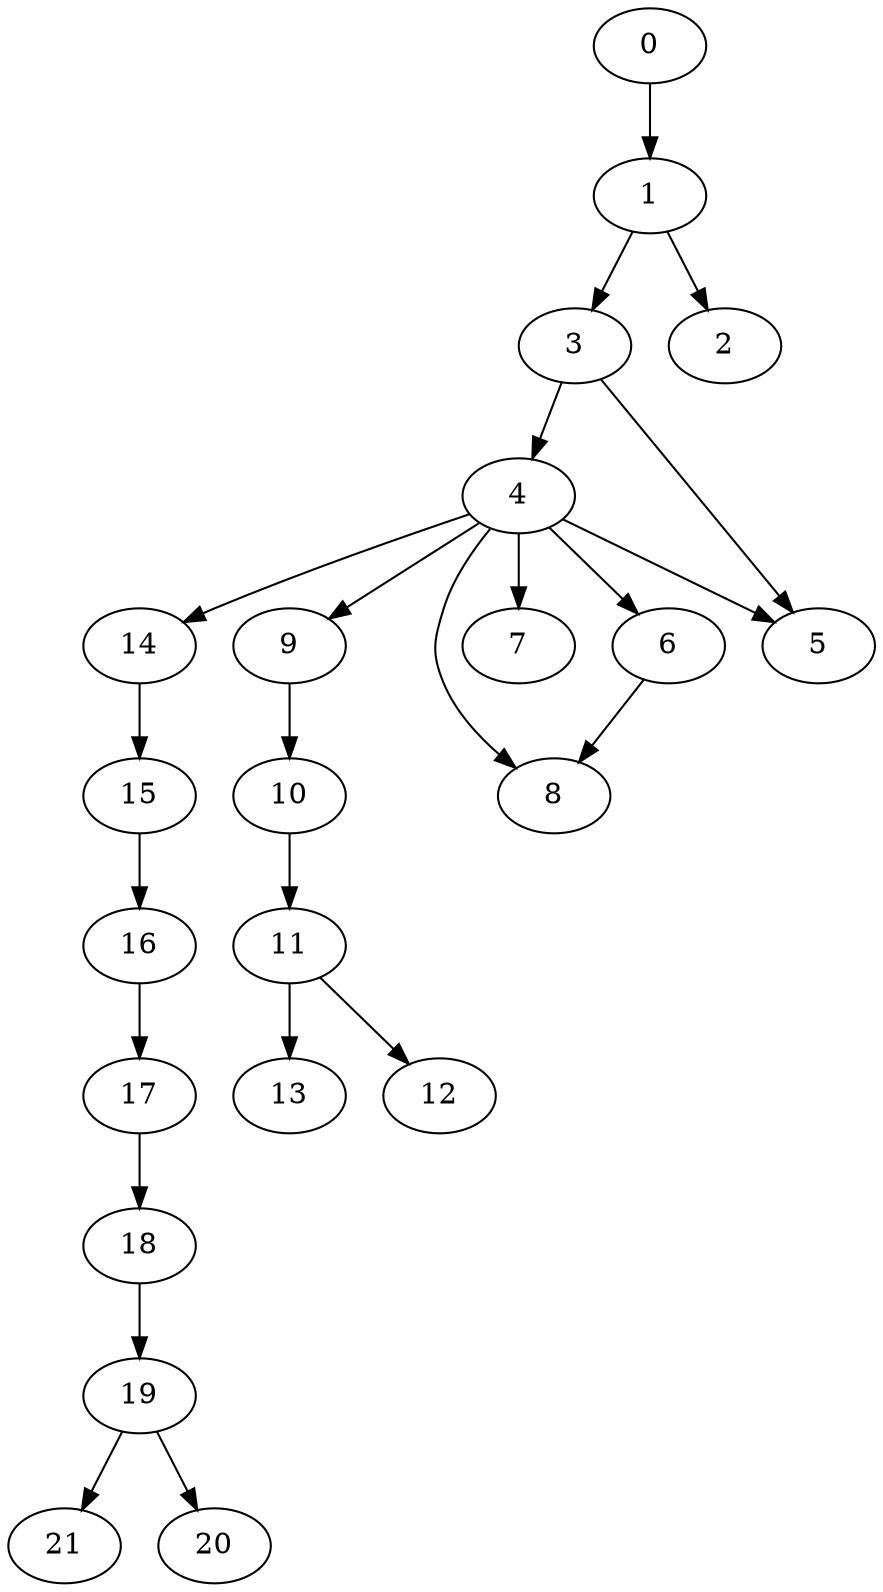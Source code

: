 digraph X {
  19 -> 21
  19 -> 20
  18 -> 19
  17 -> 18
  16 -> 17
  15 -> 16
  14 -> 15
  4 -> 14
  11 -> 13
  11 -> 12
  10 -> 11
  9 -> 10
  4 -> 9
  4 -> 8
  4 -> 7
  4 -> 6
  4 -> 5
  3 -> 4
  1 -> 3
  1 -> 2
  0 -> 1
  3 -> 5
  6 -> 8
}
